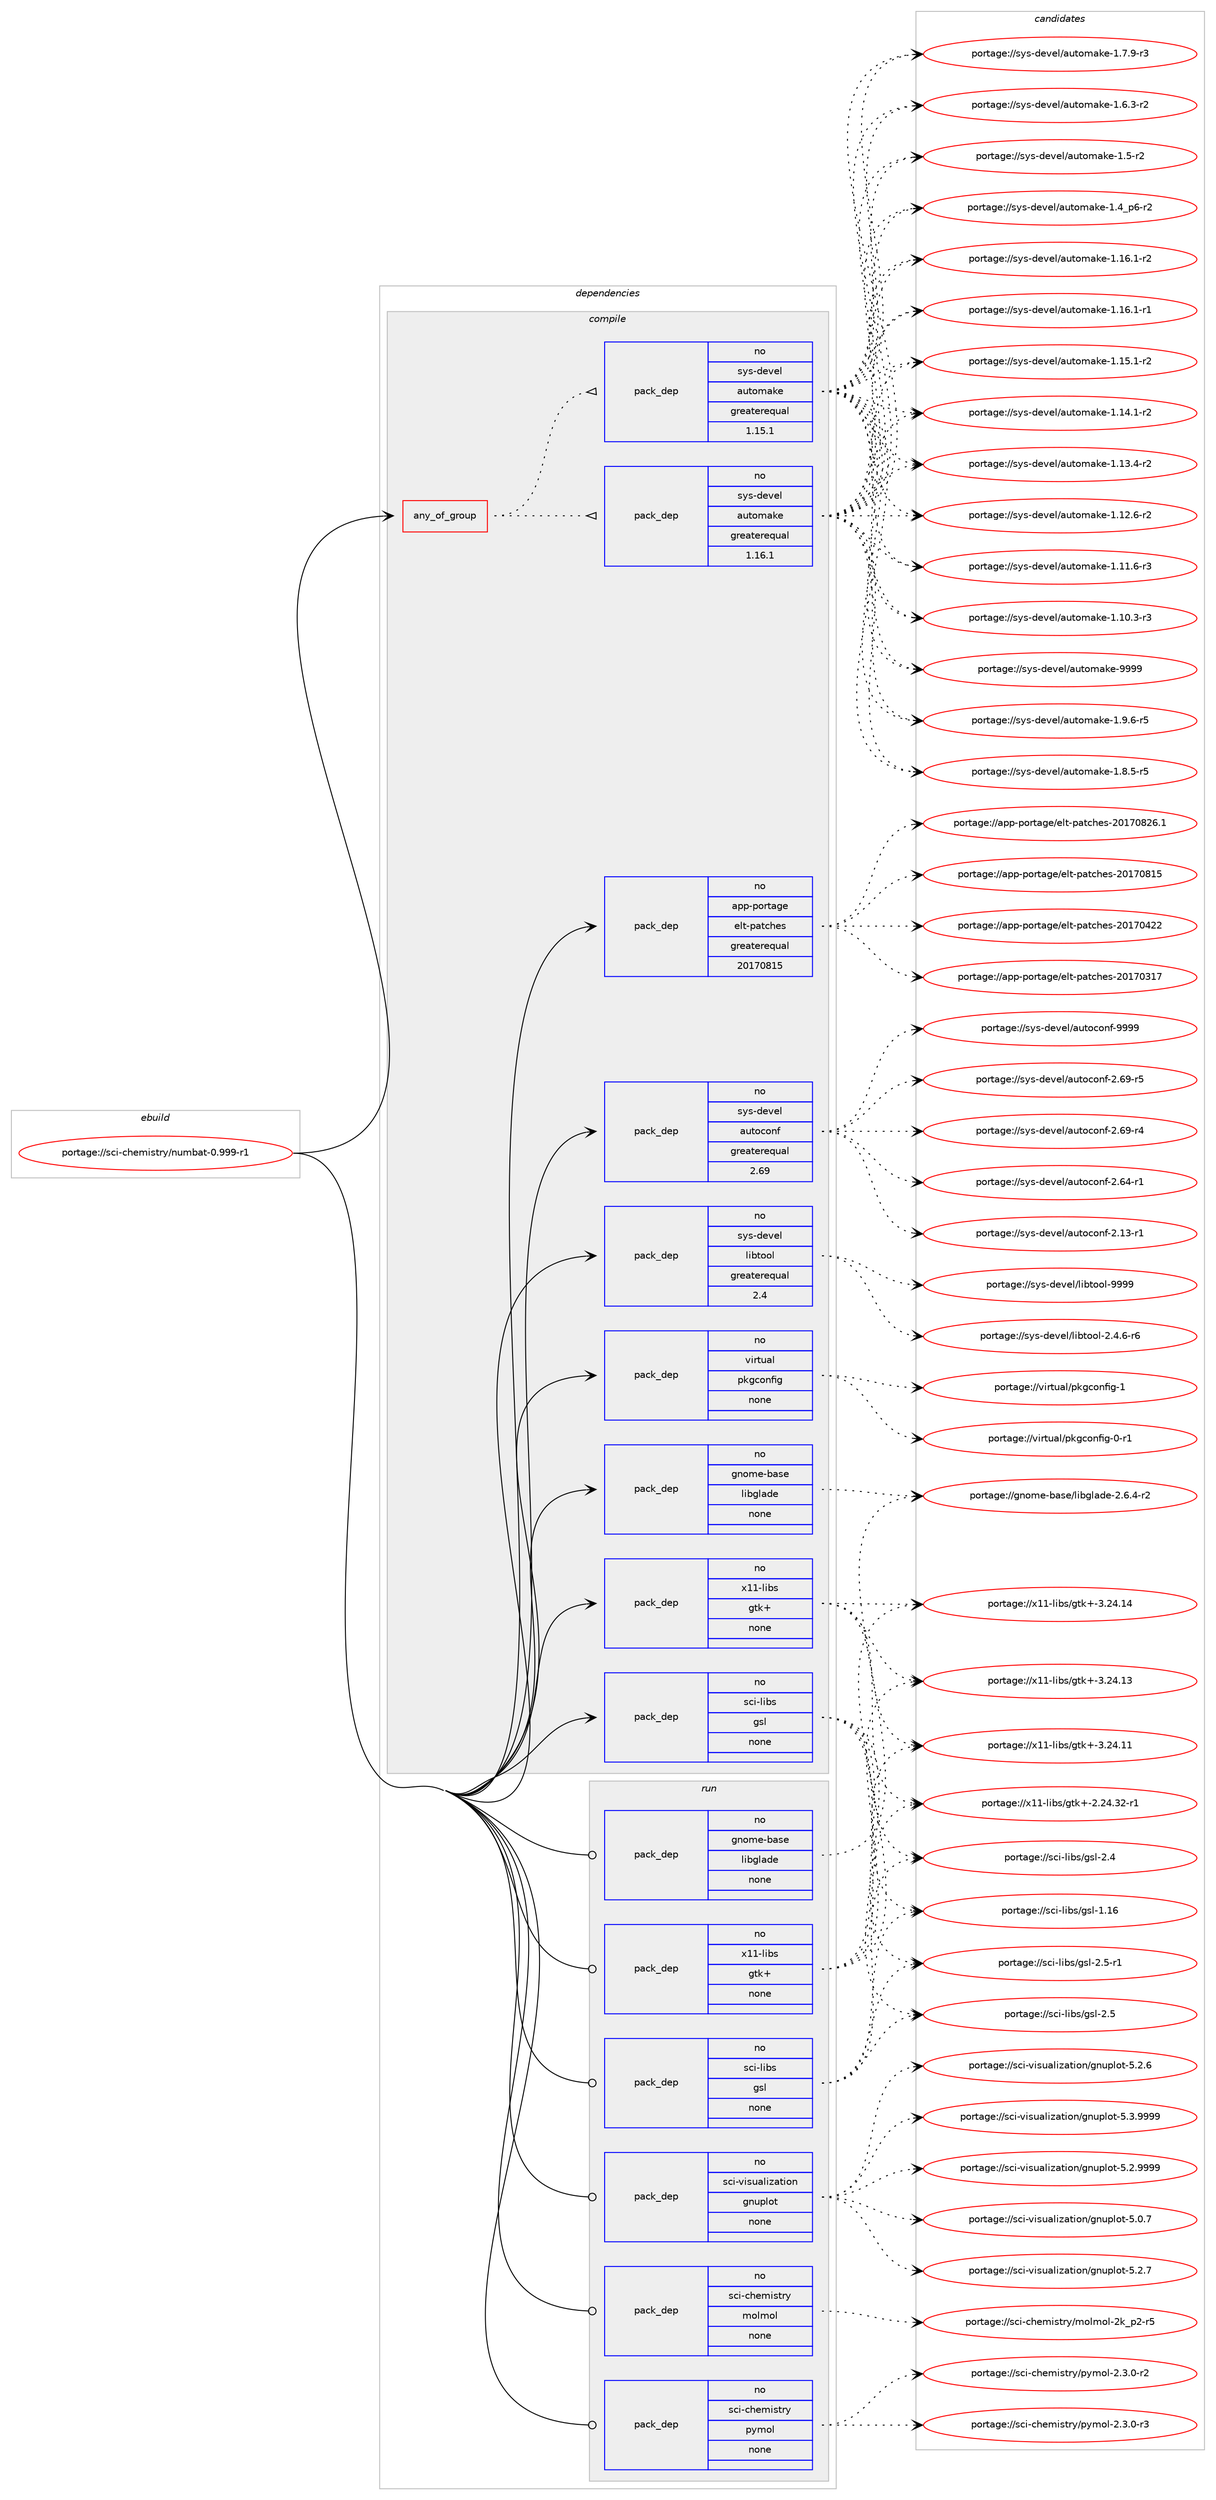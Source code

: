 digraph prolog {

# *************
# Graph options
# *************

newrank=true;
concentrate=true;
compound=true;
graph [rankdir=LR,fontname=Helvetica,fontsize=10,ranksep=1.5];#, ranksep=2.5, nodesep=0.2];
edge  [arrowhead=vee];
node  [fontname=Helvetica,fontsize=10];

# **********
# The ebuild
# **********

subgraph cluster_leftcol {
color=gray;
rank=same;
label=<<i>ebuild</i>>;
id [label="portage://sci-chemistry/numbat-0.999-r1", color=red, width=4, href="../sci-chemistry/numbat-0.999-r1.svg"];
}

# ****************
# The dependencies
# ****************

subgraph cluster_midcol {
color=gray;
label=<<i>dependencies</i>>;
subgraph cluster_compile {
fillcolor="#eeeeee";
style=filled;
label=<<i>compile</i>>;
subgraph any898 {
dependency43036 [label=<<TABLE BORDER="0" CELLBORDER="1" CELLSPACING="0" CELLPADDING="4"><TR><TD CELLPADDING="10">any_of_group</TD></TR></TABLE>>, shape=none, color=red];subgraph pack34403 {
dependency43037 [label=<<TABLE BORDER="0" CELLBORDER="1" CELLSPACING="0" CELLPADDING="4" WIDTH="220"><TR><TD ROWSPAN="6" CELLPADDING="30">pack_dep</TD></TR><TR><TD WIDTH="110">no</TD></TR><TR><TD>sys-devel</TD></TR><TR><TD>automake</TD></TR><TR><TD>greaterequal</TD></TR><TR><TD>1.16.1</TD></TR></TABLE>>, shape=none, color=blue];
}
dependency43036:e -> dependency43037:w [weight=20,style="dotted",arrowhead="oinv"];
subgraph pack34404 {
dependency43038 [label=<<TABLE BORDER="0" CELLBORDER="1" CELLSPACING="0" CELLPADDING="4" WIDTH="220"><TR><TD ROWSPAN="6" CELLPADDING="30">pack_dep</TD></TR><TR><TD WIDTH="110">no</TD></TR><TR><TD>sys-devel</TD></TR><TR><TD>automake</TD></TR><TR><TD>greaterequal</TD></TR><TR><TD>1.15.1</TD></TR></TABLE>>, shape=none, color=blue];
}
dependency43036:e -> dependency43038:w [weight=20,style="dotted",arrowhead="oinv"];
}
id:e -> dependency43036:w [weight=20,style="solid",arrowhead="vee"];
subgraph pack34405 {
dependency43039 [label=<<TABLE BORDER="0" CELLBORDER="1" CELLSPACING="0" CELLPADDING="4" WIDTH="220"><TR><TD ROWSPAN="6" CELLPADDING="30">pack_dep</TD></TR><TR><TD WIDTH="110">no</TD></TR><TR><TD>app-portage</TD></TR><TR><TD>elt-patches</TD></TR><TR><TD>greaterequal</TD></TR><TR><TD>20170815</TD></TR></TABLE>>, shape=none, color=blue];
}
id:e -> dependency43039:w [weight=20,style="solid",arrowhead="vee"];
subgraph pack34406 {
dependency43040 [label=<<TABLE BORDER="0" CELLBORDER="1" CELLSPACING="0" CELLPADDING="4" WIDTH="220"><TR><TD ROWSPAN="6" CELLPADDING="30">pack_dep</TD></TR><TR><TD WIDTH="110">no</TD></TR><TR><TD>gnome-base</TD></TR><TR><TD>libglade</TD></TR><TR><TD>none</TD></TR><TR><TD></TD></TR></TABLE>>, shape=none, color=blue];
}
id:e -> dependency43040:w [weight=20,style="solid",arrowhead="vee"];
subgraph pack34407 {
dependency43041 [label=<<TABLE BORDER="0" CELLBORDER="1" CELLSPACING="0" CELLPADDING="4" WIDTH="220"><TR><TD ROWSPAN="6" CELLPADDING="30">pack_dep</TD></TR><TR><TD WIDTH="110">no</TD></TR><TR><TD>sci-libs</TD></TR><TR><TD>gsl</TD></TR><TR><TD>none</TD></TR><TR><TD></TD></TR></TABLE>>, shape=none, color=blue];
}
id:e -> dependency43041:w [weight=20,style="solid",arrowhead="vee"];
subgraph pack34408 {
dependency43042 [label=<<TABLE BORDER="0" CELLBORDER="1" CELLSPACING="0" CELLPADDING="4" WIDTH="220"><TR><TD ROWSPAN="6" CELLPADDING="30">pack_dep</TD></TR><TR><TD WIDTH="110">no</TD></TR><TR><TD>sys-devel</TD></TR><TR><TD>autoconf</TD></TR><TR><TD>greaterequal</TD></TR><TR><TD>2.69</TD></TR></TABLE>>, shape=none, color=blue];
}
id:e -> dependency43042:w [weight=20,style="solid",arrowhead="vee"];
subgraph pack34409 {
dependency43043 [label=<<TABLE BORDER="0" CELLBORDER="1" CELLSPACING="0" CELLPADDING="4" WIDTH="220"><TR><TD ROWSPAN="6" CELLPADDING="30">pack_dep</TD></TR><TR><TD WIDTH="110">no</TD></TR><TR><TD>sys-devel</TD></TR><TR><TD>libtool</TD></TR><TR><TD>greaterequal</TD></TR><TR><TD>2.4</TD></TR></TABLE>>, shape=none, color=blue];
}
id:e -> dependency43043:w [weight=20,style="solid",arrowhead="vee"];
subgraph pack34410 {
dependency43044 [label=<<TABLE BORDER="0" CELLBORDER="1" CELLSPACING="0" CELLPADDING="4" WIDTH="220"><TR><TD ROWSPAN="6" CELLPADDING="30">pack_dep</TD></TR><TR><TD WIDTH="110">no</TD></TR><TR><TD>virtual</TD></TR><TR><TD>pkgconfig</TD></TR><TR><TD>none</TD></TR><TR><TD></TD></TR></TABLE>>, shape=none, color=blue];
}
id:e -> dependency43044:w [weight=20,style="solid",arrowhead="vee"];
subgraph pack34411 {
dependency43045 [label=<<TABLE BORDER="0" CELLBORDER="1" CELLSPACING="0" CELLPADDING="4" WIDTH="220"><TR><TD ROWSPAN="6" CELLPADDING="30">pack_dep</TD></TR><TR><TD WIDTH="110">no</TD></TR><TR><TD>x11-libs</TD></TR><TR><TD>gtk+</TD></TR><TR><TD>none</TD></TR><TR><TD></TD></TR></TABLE>>, shape=none, color=blue];
}
id:e -> dependency43045:w [weight=20,style="solid",arrowhead="vee"];
}
subgraph cluster_compileandrun {
fillcolor="#eeeeee";
style=filled;
label=<<i>compile and run</i>>;
}
subgraph cluster_run {
fillcolor="#eeeeee";
style=filled;
label=<<i>run</i>>;
subgraph pack34412 {
dependency43046 [label=<<TABLE BORDER="0" CELLBORDER="1" CELLSPACING="0" CELLPADDING="4" WIDTH="220"><TR><TD ROWSPAN="6" CELLPADDING="30">pack_dep</TD></TR><TR><TD WIDTH="110">no</TD></TR><TR><TD>gnome-base</TD></TR><TR><TD>libglade</TD></TR><TR><TD>none</TD></TR><TR><TD></TD></TR></TABLE>>, shape=none, color=blue];
}
id:e -> dependency43046:w [weight=20,style="solid",arrowhead="odot"];
subgraph pack34413 {
dependency43047 [label=<<TABLE BORDER="0" CELLBORDER="1" CELLSPACING="0" CELLPADDING="4" WIDTH="220"><TR><TD ROWSPAN="6" CELLPADDING="30">pack_dep</TD></TR><TR><TD WIDTH="110">no</TD></TR><TR><TD>sci-chemistry</TD></TR><TR><TD>molmol</TD></TR><TR><TD>none</TD></TR><TR><TD></TD></TR></TABLE>>, shape=none, color=blue];
}
id:e -> dependency43047:w [weight=20,style="solid",arrowhead="odot"];
subgraph pack34414 {
dependency43048 [label=<<TABLE BORDER="0" CELLBORDER="1" CELLSPACING="0" CELLPADDING="4" WIDTH="220"><TR><TD ROWSPAN="6" CELLPADDING="30">pack_dep</TD></TR><TR><TD WIDTH="110">no</TD></TR><TR><TD>sci-chemistry</TD></TR><TR><TD>pymol</TD></TR><TR><TD>none</TD></TR><TR><TD></TD></TR></TABLE>>, shape=none, color=blue];
}
id:e -> dependency43048:w [weight=20,style="solid",arrowhead="odot"];
subgraph pack34415 {
dependency43049 [label=<<TABLE BORDER="0" CELLBORDER="1" CELLSPACING="0" CELLPADDING="4" WIDTH="220"><TR><TD ROWSPAN="6" CELLPADDING="30">pack_dep</TD></TR><TR><TD WIDTH="110">no</TD></TR><TR><TD>sci-libs</TD></TR><TR><TD>gsl</TD></TR><TR><TD>none</TD></TR><TR><TD></TD></TR></TABLE>>, shape=none, color=blue];
}
id:e -> dependency43049:w [weight=20,style="solid",arrowhead="odot"];
subgraph pack34416 {
dependency43050 [label=<<TABLE BORDER="0" CELLBORDER="1" CELLSPACING="0" CELLPADDING="4" WIDTH="220"><TR><TD ROWSPAN="6" CELLPADDING="30">pack_dep</TD></TR><TR><TD WIDTH="110">no</TD></TR><TR><TD>sci-visualization</TD></TR><TR><TD>gnuplot</TD></TR><TR><TD>none</TD></TR><TR><TD></TD></TR></TABLE>>, shape=none, color=blue];
}
id:e -> dependency43050:w [weight=20,style="solid",arrowhead="odot"];
subgraph pack34417 {
dependency43051 [label=<<TABLE BORDER="0" CELLBORDER="1" CELLSPACING="0" CELLPADDING="4" WIDTH="220"><TR><TD ROWSPAN="6" CELLPADDING="30">pack_dep</TD></TR><TR><TD WIDTH="110">no</TD></TR><TR><TD>x11-libs</TD></TR><TR><TD>gtk+</TD></TR><TR><TD>none</TD></TR><TR><TD></TD></TR></TABLE>>, shape=none, color=blue];
}
id:e -> dependency43051:w [weight=20,style="solid",arrowhead="odot"];
}
}

# **************
# The candidates
# **************

subgraph cluster_choices {
rank=same;
color=gray;
label=<<i>candidates</i>>;

subgraph choice34403 {
color=black;
nodesep=1;
choice115121115451001011181011084797117116111109971071014557575757 [label="portage://sys-devel/automake-9999", color=red, width=4,href="../sys-devel/automake-9999.svg"];
choice115121115451001011181011084797117116111109971071014549465746544511453 [label="portage://sys-devel/automake-1.9.6-r5", color=red, width=4,href="../sys-devel/automake-1.9.6-r5.svg"];
choice115121115451001011181011084797117116111109971071014549465646534511453 [label="portage://sys-devel/automake-1.8.5-r5", color=red, width=4,href="../sys-devel/automake-1.8.5-r5.svg"];
choice115121115451001011181011084797117116111109971071014549465546574511451 [label="portage://sys-devel/automake-1.7.9-r3", color=red, width=4,href="../sys-devel/automake-1.7.9-r3.svg"];
choice115121115451001011181011084797117116111109971071014549465446514511450 [label="portage://sys-devel/automake-1.6.3-r2", color=red, width=4,href="../sys-devel/automake-1.6.3-r2.svg"];
choice11512111545100101118101108479711711611110997107101454946534511450 [label="portage://sys-devel/automake-1.5-r2", color=red, width=4,href="../sys-devel/automake-1.5-r2.svg"];
choice115121115451001011181011084797117116111109971071014549465295112544511450 [label="portage://sys-devel/automake-1.4_p6-r2", color=red, width=4,href="../sys-devel/automake-1.4_p6-r2.svg"];
choice11512111545100101118101108479711711611110997107101454946495446494511450 [label="portage://sys-devel/automake-1.16.1-r2", color=red, width=4,href="../sys-devel/automake-1.16.1-r2.svg"];
choice11512111545100101118101108479711711611110997107101454946495446494511449 [label="portage://sys-devel/automake-1.16.1-r1", color=red, width=4,href="../sys-devel/automake-1.16.1-r1.svg"];
choice11512111545100101118101108479711711611110997107101454946495346494511450 [label="portage://sys-devel/automake-1.15.1-r2", color=red, width=4,href="../sys-devel/automake-1.15.1-r2.svg"];
choice11512111545100101118101108479711711611110997107101454946495246494511450 [label="portage://sys-devel/automake-1.14.1-r2", color=red, width=4,href="../sys-devel/automake-1.14.1-r2.svg"];
choice11512111545100101118101108479711711611110997107101454946495146524511450 [label="portage://sys-devel/automake-1.13.4-r2", color=red, width=4,href="../sys-devel/automake-1.13.4-r2.svg"];
choice11512111545100101118101108479711711611110997107101454946495046544511450 [label="portage://sys-devel/automake-1.12.6-r2", color=red, width=4,href="../sys-devel/automake-1.12.6-r2.svg"];
choice11512111545100101118101108479711711611110997107101454946494946544511451 [label="portage://sys-devel/automake-1.11.6-r3", color=red, width=4,href="../sys-devel/automake-1.11.6-r3.svg"];
choice11512111545100101118101108479711711611110997107101454946494846514511451 [label="portage://sys-devel/automake-1.10.3-r3", color=red, width=4,href="../sys-devel/automake-1.10.3-r3.svg"];
dependency43037:e -> choice115121115451001011181011084797117116111109971071014557575757:w [style=dotted,weight="100"];
dependency43037:e -> choice115121115451001011181011084797117116111109971071014549465746544511453:w [style=dotted,weight="100"];
dependency43037:e -> choice115121115451001011181011084797117116111109971071014549465646534511453:w [style=dotted,weight="100"];
dependency43037:e -> choice115121115451001011181011084797117116111109971071014549465546574511451:w [style=dotted,weight="100"];
dependency43037:e -> choice115121115451001011181011084797117116111109971071014549465446514511450:w [style=dotted,weight="100"];
dependency43037:e -> choice11512111545100101118101108479711711611110997107101454946534511450:w [style=dotted,weight="100"];
dependency43037:e -> choice115121115451001011181011084797117116111109971071014549465295112544511450:w [style=dotted,weight="100"];
dependency43037:e -> choice11512111545100101118101108479711711611110997107101454946495446494511450:w [style=dotted,weight="100"];
dependency43037:e -> choice11512111545100101118101108479711711611110997107101454946495446494511449:w [style=dotted,weight="100"];
dependency43037:e -> choice11512111545100101118101108479711711611110997107101454946495346494511450:w [style=dotted,weight="100"];
dependency43037:e -> choice11512111545100101118101108479711711611110997107101454946495246494511450:w [style=dotted,weight="100"];
dependency43037:e -> choice11512111545100101118101108479711711611110997107101454946495146524511450:w [style=dotted,weight="100"];
dependency43037:e -> choice11512111545100101118101108479711711611110997107101454946495046544511450:w [style=dotted,weight="100"];
dependency43037:e -> choice11512111545100101118101108479711711611110997107101454946494946544511451:w [style=dotted,weight="100"];
dependency43037:e -> choice11512111545100101118101108479711711611110997107101454946494846514511451:w [style=dotted,weight="100"];
}
subgraph choice34404 {
color=black;
nodesep=1;
choice115121115451001011181011084797117116111109971071014557575757 [label="portage://sys-devel/automake-9999", color=red, width=4,href="../sys-devel/automake-9999.svg"];
choice115121115451001011181011084797117116111109971071014549465746544511453 [label="portage://sys-devel/automake-1.9.6-r5", color=red, width=4,href="../sys-devel/automake-1.9.6-r5.svg"];
choice115121115451001011181011084797117116111109971071014549465646534511453 [label="portage://sys-devel/automake-1.8.5-r5", color=red, width=4,href="../sys-devel/automake-1.8.5-r5.svg"];
choice115121115451001011181011084797117116111109971071014549465546574511451 [label="portage://sys-devel/automake-1.7.9-r3", color=red, width=4,href="../sys-devel/automake-1.7.9-r3.svg"];
choice115121115451001011181011084797117116111109971071014549465446514511450 [label="portage://sys-devel/automake-1.6.3-r2", color=red, width=4,href="../sys-devel/automake-1.6.3-r2.svg"];
choice11512111545100101118101108479711711611110997107101454946534511450 [label="portage://sys-devel/automake-1.5-r2", color=red, width=4,href="../sys-devel/automake-1.5-r2.svg"];
choice115121115451001011181011084797117116111109971071014549465295112544511450 [label="portage://sys-devel/automake-1.4_p6-r2", color=red, width=4,href="../sys-devel/automake-1.4_p6-r2.svg"];
choice11512111545100101118101108479711711611110997107101454946495446494511450 [label="portage://sys-devel/automake-1.16.1-r2", color=red, width=4,href="../sys-devel/automake-1.16.1-r2.svg"];
choice11512111545100101118101108479711711611110997107101454946495446494511449 [label="portage://sys-devel/automake-1.16.1-r1", color=red, width=4,href="../sys-devel/automake-1.16.1-r1.svg"];
choice11512111545100101118101108479711711611110997107101454946495346494511450 [label="portage://sys-devel/automake-1.15.1-r2", color=red, width=4,href="../sys-devel/automake-1.15.1-r2.svg"];
choice11512111545100101118101108479711711611110997107101454946495246494511450 [label="portage://sys-devel/automake-1.14.1-r2", color=red, width=4,href="../sys-devel/automake-1.14.1-r2.svg"];
choice11512111545100101118101108479711711611110997107101454946495146524511450 [label="portage://sys-devel/automake-1.13.4-r2", color=red, width=4,href="../sys-devel/automake-1.13.4-r2.svg"];
choice11512111545100101118101108479711711611110997107101454946495046544511450 [label="portage://sys-devel/automake-1.12.6-r2", color=red, width=4,href="../sys-devel/automake-1.12.6-r2.svg"];
choice11512111545100101118101108479711711611110997107101454946494946544511451 [label="portage://sys-devel/automake-1.11.6-r3", color=red, width=4,href="../sys-devel/automake-1.11.6-r3.svg"];
choice11512111545100101118101108479711711611110997107101454946494846514511451 [label="portage://sys-devel/automake-1.10.3-r3", color=red, width=4,href="../sys-devel/automake-1.10.3-r3.svg"];
dependency43038:e -> choice115121115451001011181011084797117116111109971071014557575757:w [style=dotted,weight="100"];
dependency43038:e -> choice115121115451001011181011084797117116111109971071014549465746544511453:w [style=dotted,weight="100"];
dependency43038:e -> choice115121115451001011181011084797117116111109971071014549465646534511453:w [style=dotted,weight="100"];
dependency43038:e -> choice115121115451001011181011084797117116111109971071014549465546574511451:w [style=dotted,weight="100"];
dependency43038:e -> choice115121115451001011181011084797117116111109971071014549465446514511450:w [style=dotted,weight="100"];
dependency43038:e -> choice11512111545100101118101108479711711611110997107101454946534511450:w [style=dotted,weight="100"];
dependency43038:e -> choice115121115451001011181011084797117116111109971071014549465295112544511450:w [style=dotted,weight="100"];
dependency43038:e -> choice11512111545100101118101108479711711611110997107101454946495446494511450:w [style=dotted,weight="100"];
dependency43038:e -> choice11512111545100101118101108479711711611110997107101454946495446494511449:w [style=dotted,weight="100"];
dependency43038:e -> choice11512111545100101118101108479711711611110997107101454946495346494511450:w [style=dotted,weight="100"];
dependency43038:e -> choice11512111545100101118101108479711711611110997107101454946495246494511450:w [style=dotted,weight="100"];
dependency43038:e -> choice11512111545100101118101108479711711611110997107101454946495146524511450:w [style=dotted,weight="100"];
dependency43038:e -> choice11512111545100101118101108479711711611110997107101454946495046544511450:w [style=dotted,weight="100"];
dependency43038:e -> choice11512111545100101118101108479711711611110997107101454946494946544511451:w [style=dotted,weight="100"];
dependency43038:e -> choice11512111545100101118101108479711711611110997107101454946494846514511451:w [style=dotted,weight="100"];
}
subgraph choice34405 {
color=black;
nodesep=1;
choice971121124511211111411697103101471011081164511297116991041011154550484955485650544649 [label="portage://app-portage/elt-patches-20170826.1", color=red, width=4,href="../app-portage/elt-patches-20170826.1.svg"];
choice97112112451121111141169710310147101108116451129711699104101115455048495548564953 [label="portage://app-portage/elt-patches-20170815", color=red, width=4,href="../app-portage/elt-patches-20170815.svg"];
choice97112112451121111141169710310147101108116451129711699104101115455048495548525050 [label="portage://app-portage/elt-patches-20170422", color=red, width=4,href="../app-portage/elt-patches-20170422.svg"];
choice97112112451121111141169710310147101108116451129711699104101115455048495548514955 [label="portage://app-portage/elt-patches-20170317", color=red, width=4,href="../app-portage/elt-patches-20170317.svg"];
dependency43039:e -> choice971121124511211111411697103101471011081164511297116991041011154550484955485650544649:w [style=dotted,weight="100"];
dependency43039:e -> choice97112112451121111141169710310147101108116451129711699104101115455048495548564953:w [style=dotted,weight="100"];
dependency43039:e -> choice97112112451121111141169710310147101108116451129711699104101115455048495548525050:w [style=dotted,weight="100"];
dependency43039:e -> choice97112112451121111141169710310147101108116451129711699104101115455048495548514955:w [style=dotted,weight="100"];
}
subgraph choice34406 {
color=black;
nodesep=1;
choice1031101111091014598971151014710810598103108971001014550465446524511450 [label="portage://gnome-base/libglade-2.6.4-r2", color=red, width=4,href="../gnome-base/libglade-2.6.4-r2.svg"];
dependency43040:e -> choice1031101111091014598971151014710810598103108971001014550465446524511450:w [style=dotted,weight="100"];
}
subgraph choice34407 {
color=black;
nodesep=1;
choice11599105451081059811547103115108455046534511449 [label="portage://sci-libs/gsl-2.5-r1", color=red, width=4,href="../sci-libs/gsl-2.5-r1.svg"];
choice1159910545108105981154710311510845504653 [label="portage://sci-libs/gsl-2.5", color=red, width=4,href="../sci-libs/gsl-2.5.svg"];
choice1159910545108105981154710311510845504652 [label="portage://sci-libs/gsl-2.4", color=red, width=4,href="../sci-libs/gsl-2.4.svg"];
choice115991054510810598115471031151084549464954 [label="portage://sci-libs/gsl-1.16", color=red, width=4,href="../sci-libs/gsl-1.16.svg"];
dependency43041:e -> choice11599105451081059811547103115108455046534511449:w [style=dotted,weight="100"];
dependency43041:e -> choice1159910545108105981154710311510845504653:w [style=dotted,weight="100"];
dependency43041:e -> choice1159910545108105981154710311510845504652:w [style=dotted,weight="100"];
dependency43041:e -> choice115991054510810598115471031151084549464954:w [style=dotted,weight="100"];
}
subgraph choice34408 {
color=black;
nodesep=1;
choice115121115451001011181011084797117116111991111101024557575757 [label="portage://sys-devel/autoconf-9999", color=red, width=4,href="../sys-devel/autoconf-9999.svg"];
choice1151211154510010111810110847971171161119911111010245504654574511453 [label="portage://sys-devel/autoconf-2.69-r5", color=red, width=4,href="../sys-devel/autoconf-2.69-r5.svg"];
choice1151211154510010111810110847971171161119911111010245504654574511452 [label="portage://sys-devel/autoconf-2.69-r4", color=red, width=4,href="../sys-devel/autoconf-2.69-r4.svg"];
choice1151211154510010111810110847971171161119911111010245504654524511449 [label="portage://sys-devel/autoconf-2.64-r1", color=red, width=4,href="../sys-devel/autoconf-2.64-r1.svg"];
choice1151211154510010111810110847971171161119911111010245504649514511449 [label="portage://sys-devel/autoconf-2.13-r1", color=red, width=4,href="../sys-devel/autoconf-2.13-r1.svg"];
dependency43042:e -> choice115121115451001011181011084797117116111991111101024557575757:w [style=dotted,weight="100"];
dependency43042:e -> choice1151211154510010111810110847971171161119911111010245504654574511453:w [style=dotted,weight="100"];
dependency43042:e -> choice1151211154510010111810110847971171161119911111010245504654574511452:w [style=dotted,weight="100"];
dependency43042:e -> choice1151211154510010111810110847971171161119911111010245504654524511449:w [style=dotted,weight="100"];
dependency43042:e -> choice1151211154510010111810110847971171161119911111010245504649514511449:w [style=dotted,weight="100"];
}
subgraph choice34409 {
color=black;
nodesep=1;
choice1151211154510010111810110847108105981161111111084557575757 [label="portage://sys-devel/libtool-9999", color=red, width=4,href="../sys-devel/libtool-9999.svg"];
choice1151211154510010111810110847108105981161111111084550465246544511454 [label="portage://sys-devel/libtool-2.4.6-r6", color=red, width=4,href="../sys-devel/libtool-2.4.6-r6.svg"];
dependency43043:e -> choice1151211154510010111810110847108105981161111111084557575757:w [style=dotted,weight="100"];
dependency43043:e -> choice1151211154510010111810110847108105981161111111084550465246544511454:w [style=dotted,weight="100"];
}
subgraph choice34410 {
color=black;
nodesep=1;
choice1181051141161179710847112107103991111101021051034549 [label="portage://virtual/pkgconfig-1", color=red, width=4,href="../virtual/pkgconfig-1.svg"];
choice11810511411611797108471121071039911111010210510345484511449 [label="portage://virtual/pkgconfig-0-r1", color=red, width=4,href="../virtual/pkgconfig-0-r1.svg"];
dependency43044:e -> choice1181051141161179710847112107103991111101021051034549:w [style=dotted,weight="100"];
dependency43044:e -> choice11810511411611797108471121071039911111010210510345484511449:w [style=dotted,weight="100"];
}
subgraph choice34411 {
color=black;
nodesep=1;
choice1204949451081059811547103116107434551465052464952 [label="portage://x11-libs/gtk+-3.24.14", color=red, width=4,href="../x11-libs/gtk+-3.24.14.svg"];
choice1204949451081059811547103116107434551465052464951 [label="portage://x11-libs/gtk+-3.24.13", color=red, width=4,href="../x11-libs/gtk+-3.24.13.svg"];
choice1204949451081059811547103116107434551465052464949 [label="portage://x11-libs/gtk+-3.24.11", color=red, width=4,href="../x11-libs/gtk+-3.24.11.svg"];
choice12049494510810598115471031161074345504650524651504511449 [label="portage://x11-libs/gtk+-2.24.32-r1", color=red, width=4,href="../x11-libs/gtk+-2.24.32-r1.svg"];
dependency43045:e -> choice1204949451081059811547103116107434551465052464952:w [style=dotted,weight="100"];
dependency43045:e -> choice1204949451081059811547103116107434551465052464951:w [style=dotted,weight="100"];
dependency43045:e -> choice1204949451081059811547103116107434551465052464949:w [style=dotted,weight="100"];
dependency43045:e -> choice12049494510810598115471031161074345504650524651504511449:w [style=dotted,weight="100"];
}
subgraph choice34412 {
color=black;
nodesep=1;
choice1031101111091014598971151014710810598103108971001014550465446524511450 [label="portage://gnome-base/libglade-2.6.4-r2", color=red, width=4,href="../gnome-base/libglade-2.6.4-r2.svg"];
dependency43046:e -> choice1031101111091014598971151014710810598103108971001014550465446524511450:w [style=dotted,weight="100"];
}
subgraph choice34413 {
color=black;
nodesep=1;
choice11599105459910410110910511511611412147109111108109111108455010795112504511453 [label="portage://sci-chemistry/molmol-2k_p2-r5", color=red, width=4,href="../sci-chemistry/molmol-2k_p2-r5.svg"];
dependency43047:e -> choice11599105459910410110910511511611412147109111108109111108455010795112504511453:w [style=dotted,weight="100"];
}
subgraph choice34414 {
color=black;
nodesep=1;
choice115991054599104101109105115116114121471121211091111084550465146484511451 [label="portage://sci-chemistry/pymol-2.3.0-r3", color=red, width=4,href="../sci-chemistry/pymol-2.3.0-r3.svg"];
choice115991054599104101109105115116114121471121211091111084550465146484511450 [label="portage://sci-chemistry/pymol-2.3.0-r2", color=red, width=4,href="../sci-chemistry/pymol-2.3.0-r2.svg"];
dependency43048:e -> choice115991054599104101109105115116114121471121211091111084550465146484511451:w [style=dotted,weight="100"];
dependency43048:e -> choice115991054599104101109105115116114121471121211091111084550465146484511450:w [style=dotted,weight="100"];
}
subgraph choice34415 {
color=black;
nodesep=1;
choice11599105451081059811547103115108455046534511449 [label="portage://sci-libs/gsl-2.5-r1", color=red, width=4,href="../sci-libs/gsl-2.5-r1.svg"];
choice1159910545108105981154710311510845504653 [label="portage://sci-libs/gsl-2.5", color=red, width=4,href="../sci-libs/gsl-2.5.svg"];
choice1159910545108105981154710311510845504652 [label="portage://sci-libs/gsl-2.4", color=red, width=4,href="../sci-libs/gsl-2.4.svg"];
choice115991054510810598115471031151084549464954 [label="portage://sci-libs/gsl-1.16", color=red, width=4,href="../sci-libs/gsl-1.16.svg"];
dependency43049:e -> choice11599105451081059811547103115108455046534511449:w [style=dotted,weight="100"];
dependency43049:e -> choice1159910545108105981154710311510845504653:w [style=dotted,weight="100"];
dependency43049:e -> choice1159910545108105981154710311510845504652:w [style=dotted,weight="100"];
dependency43049:e -> choice115991054510810598115471031151084549464954:w [style=dotted,weight="100"];
}
subgraph choice34416 {
color=black;
nodesep=1;
choice1159910545118105115117971081051229711610511111047103110117112108111116455346514657575757 [label="portage://sci-visualization/gnuplot-5.3.9999", color=red, width=4,href="../sci-visualization/gnuplot-5.3.9999.svg"];
choice1159910545118105115117971081051229711610511111047103110117112108111116455346504657575757 [label="portage://sci-visualization/gnuplot-5.2.9999", color=red, width=4,href="../sci-visualization/gnuplot-5.2.9999.svg"];
choice1159910545118105115117971081051229711610511111047103110117112108111116455346504655 [label="portage://sci-visualization/gnuplot-5.2.7", color=red, width=4,href="../sci-visualization/gnuplot-5.2.7.svg"];
choice1159910545118105115117971081051229711610511111047103110117112108111116455346504654 [label="portage://sci-visualization/gnuplot-5.2.6", color=red, width=4,href="../sci-visualization/gnuplot-5.2.6.svg"];
choice1159910545118105115117971081051229711610511111047103110117112108111116455346484655 [label="portage://sci-visualization/gnuplot-5.0.7", color=red, width=4,href="../sci-visualization/gnuplot-5.0.7.svg"];
dependency43050:e -> choice1159910545118105115117971081051229711610511111047103110117112108111116455346514657575757:w [style=dotted,weight="100"];
dependency43050:e -> choice1159910545118105115117971081051229711610511111047103110117112108111116455346504657575757:w [style=dotted,weight="100"];
dependency43050:e -> choice1159910545118105115117971081051229711610511111047103110117112108111116455346504655:w [style=dotted,weight="100"];
dependency43050:e -> choice1159910545118105115117971081051229711610511111047103110117112108111116455346504654:w [style=dotted,weight="100"];
dependency43050:e -> choice1159910545118105115117971081051229711610511111047103110117112108111116455346484655:w [style=dotted,weight="100"];
}
subgraph choice34417 {
color=black;
nodesep=1;
choice1204949451081059811547103116107434551465052464952 [label="portage://x11-libs/gtk+-3.24.14", color=red, width=4,href="../x11-libs/gtk+-3.24.14.svg"];
choice1204949451081059811547103116107434551465052464951 [label="portage://x11-libs/gtk+-3.24.13", color=red, width=4,href="../x11-libs/gtk+-3.24.13.svg"];
choice1204949451081059811547103116107434551465052464949 [label="portage://x11-libs/gtk+-3.24.11", color=red, width=4,href="../x11-libs/gtk+-3.24.11.svg"];
choice12049494510810598115471031161074345504650524651504511449 [label="portage://x11-libs/gtk+-2.24.32-r1", color=red, width=4,href="../x11-libs/gtk+-2.24.32-r1.svg"];
dependency43051:e -> choice1204949451081059811547103116107434551465052464952:w [style=dotted,weight="100"];
dependency43051:e -> choice1204949451081059811547103116107434551465052464951:w [style=dotted,weight="100"];
dependency43051:e -> choice1204949451081059811547103116107434551465052464949:w [style=dotted,weight="100"];
dependency43051:e -> choice12049494510810598115471031161074345504650524651504511449:w [style=dotted,weight="100"];
}
}

}

